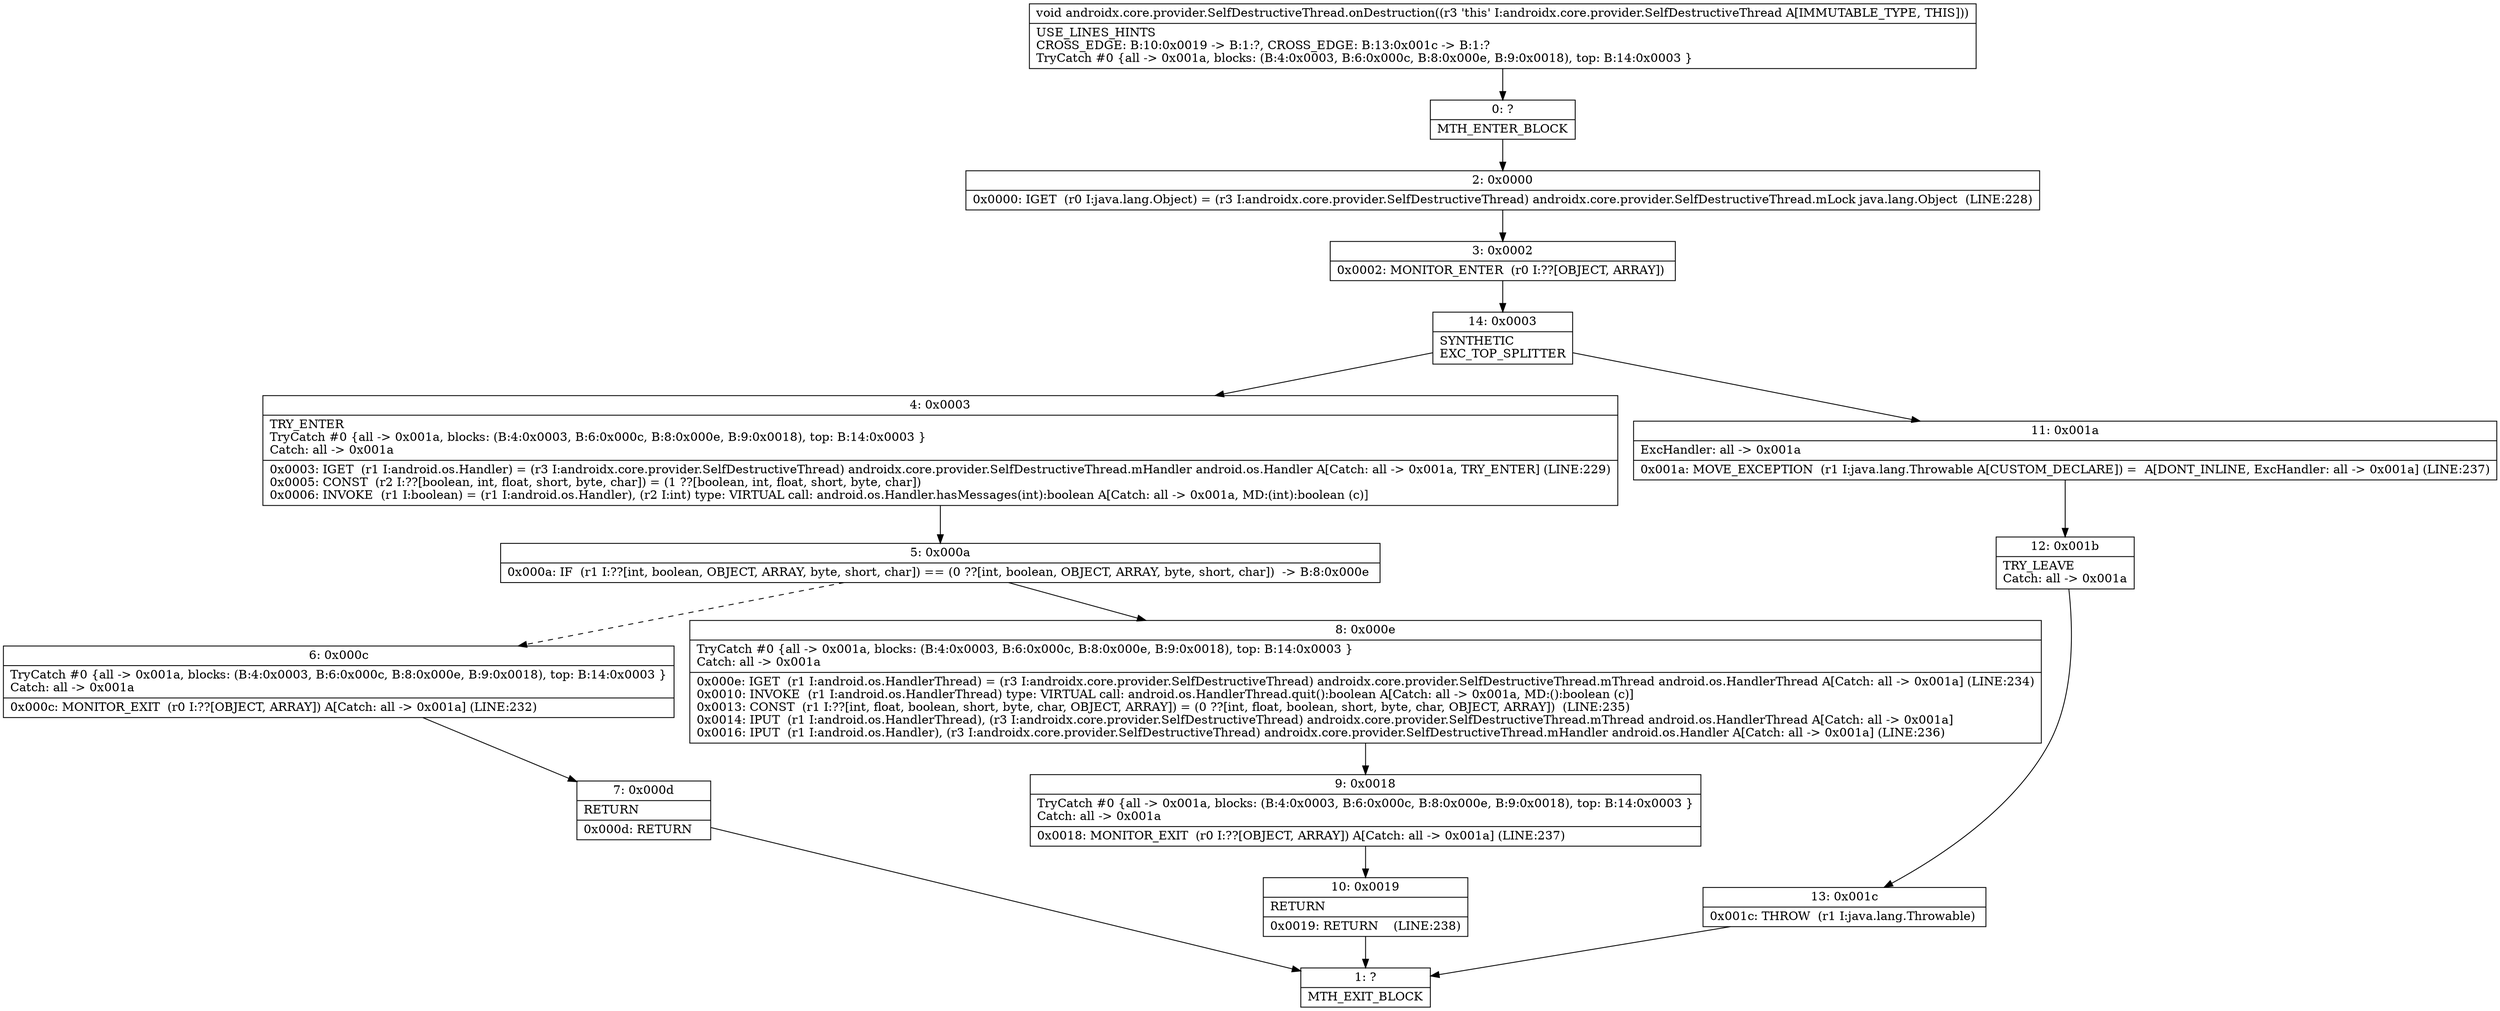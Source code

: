 digraph "CFG forandroidx.core.provider.SelfDestructiveThread.onDestruction()V" {
Node_0 [shape=record,label="{0\:\ ?|MTH_ENTER_BLOCK\l}"];
Node_2 [shape=record,label="{2\:\ 0x0000|0x0000: IGET  (r0 I:java.lang.Object) = (r3 I:androidx.core.provider.SelfDestructiveThread) androidx.core.provider.SelfDestructiveThread.mLock java.lang.Object  (LINE:228)\l}"];
Node_3 [shape=record,label="{3\:\ 0x0002|0x0002: MONITOR_ENTER  (r0 I:??[OBJECT, ARRAY]) \l}"];
Node_14 [shape=record,label="{14\:\ 0x0003|SYNTHETIC\lEXC_TOP_SPLITTER\l}"];
Node_4 [shape=record,label="{4\:\ 0x0003|TRY_ENTER\lTryCatch #0 \{all \-\> 0x001a, blocks: (B:4:0x0003, B:6:0x000c, B:8:0x000e, B:9:0x0018), top: B:14:0x0003 \}\lCatch: all \-\> 0x001a\l|0x0003: IGET  (r1 I:android.os.Handler) = (r3 I:androidx.core.provider.SelfDestructiveThread) androidx.core.provider.SelfDestructiveThread.mHandler android.os.Handler A[Catch: all \-\> 0x001a, TRY_ENTER] (LINE:229)\l0x0005: CONST  (r2 I:??[boolean, int, float, short, byte, char]) = (1 ??[boolean, int, float, short, byte, char]) \l0x0006: INVOKE  (r1 I:boolean) = (r1 I:android.os.Handler), (r2 I:int) type: VIRTUAL call: android.os.Handler.hasMessages(int):boolean A[Catch: all \-\> 0x001a, MD:(int):boolean (c)]\l}"];
Node_5 [shape=record,label="{5\:\ 0x000a|0x000a: IF  (r1 I:??[int, boolean, OBJECT, ARRAY, byte, short, char]) == (0 ??[int, boolean, OBJECT, ARRAY, byte, short, char])  \-\> B:8:0x000e \l}"];
Node_6 [shape=record,label="{6\:\ 0x000c|TryCatch #0 \{all \-\> 0x001a, blocks: (B:4:0x0003, B:6:0x000c, B:8:0x000e, B:9:0x0018), top: B:14:0x0003 \}\lCatch: all \-\> 0x001a\l|0x000c: MONITOR_EXIT  (r0 I:??[OBJECT, ARRAY]) A[Catch: all \-\> 0x001a] (LINE:232)\l}"];
Node_7 [shape=record,label="{7\:\ 0x000d|RETURN\l|0x000d: RETURN   \l}"];
Node_1 [shape=record,label="{1\:\ ?|MTH_EXIT_BLOCK\l}"];
Node_8 [shape=record,label="{8\:\ 0x000e|TryCatch #0 \{all \-\> 0x001a, blocks: (B:4:0x0003, B:6:0x000c, B:8:0x000e, B:9:0x0018), top: B:14:0x0003 \}\lCatch: all \-\> 0x001a\l|0x000e: IGET  (r1 I:android.os.HandlerThread) = (r3 I:androidx.core.provider.SelfDestructiveThread) androidx.core.provider.SelfDestructiveThread.mThread android.os.HandlerThread A[Catch: all \-\> 0x001a] (LINE:234)\l0x0010: INVOKE  (r1 I:android.os.HandlerThread) type: VIRTUAL call: android.os.HandlerThread.quit():boolean A[Catch: all \-\> 0x001a, MD:():boolean (c)]\l0x0013: CONST  (r1 I:??[int, float, boolean, short, byte, char, OBJECT, ARRAY]) = (0 ??[int, float, boolean, short, byte, char, OBJECT, ARRAY])  (LINE:235)\l0x0014: IPUT  (r1 I:android.os.HandlerThread), (r3 I:androidx.core.provider.SelfDestructiveThread) androidx.core.provider.SelfDestructiveThread.mThread android.os.HandlerThread A[Catch: all \-\> 0x001a]\l0x0016: IPUT  (r1 I:android.os.Handler), (r3 I:androidx.core.provider.SelfDestructiveThread) androidx.core.provider.SelfDestructiveThread.mHandler android.os.Handler A[Catch: all \-\> 0x001a] (LINE:236)\l}"];
Node_9 [shape=record,label="{9\:\ 0x0018|TryCatch #0 \{all \-\> 0x001a, blocks: (B:4:0x0003, B:6:0x000c, B:8:0x000e, B:9:0x0018), top: B:14:0x0003 \}\lCatch: all \-\> 0x001a\l|0x0018: MONITOR_EXIT  (r0 I:??[OBJECT, ARRAY]) A[Catch: all \-\> 0x001a] (LINE:237)\l}"];
Node_10 [shape=record,label="{10\:\ 0x0019|RETURN\l|0x0019: RETURN    (LINE:238)\l}"];
Node_11 [shape=record,label="{11\:\ 0x001a|ExcHandler: all \-\> 0x001a\l|0x001a: MOVE_EXCEPTION  (r1 I:java.lang.Throwable A[CUSTOM_DECLARE]) =  A[DONT_INLINE, ExcHandler: all \-\> 0x001a] (LINE:237)\l}"];
Node_12 [shape=record,label="{12\:\ 0x001b|TRY_LEAVE\lCatch: all \-\> 0x001a\l}"];
Node_13 [shape=record,label="{13\:\ 0x001c|0x001c: THROW  (r1 I:java.lang.Throwable) \l}"];
MethodNode[shape=record,label="{void androidx.core.provider.SelfDestructiveThread.onDestruction((r3 'this' I:androidx.core.provider.SelfDestructiveThread A[IMMUTABLE_TYPE, THIS]))  | USE_LINES_HINTS\lCROSS_EDGE: B:10:0x0019 \-\> B:1:?, CROSS_EDGE: B:13:0x001c \-\> B:1:?\lTryCatch #0 \{all \-\> 0x001a, blocks: (B:4:0x0003, B:6:0x000c, B:8:0x000e, B:9:0x0018), top: B:14:0x0003 \}\l}"];
MethodNode -> Node_0;Node_0 -> Node_2;
Node_2 -> Node_3;
Node_3 -> Node_14;
Node_14 -> Node_4;
Node_14 -> Node_11;
Node_4 -> Node_5;
Node_5 -> Node_6[style=dashed];
Node_5 -> Node_8;
Node_6 -> Node_7;
Node_7 -> Node_1;
Node_8 -> Node_9;
Node_9 -> Node_10;
Node_10 -> Node_1;
Node_11 -> Node_12;
Node_12 -> Node_13;
Node_13 -> Node_1;
}

